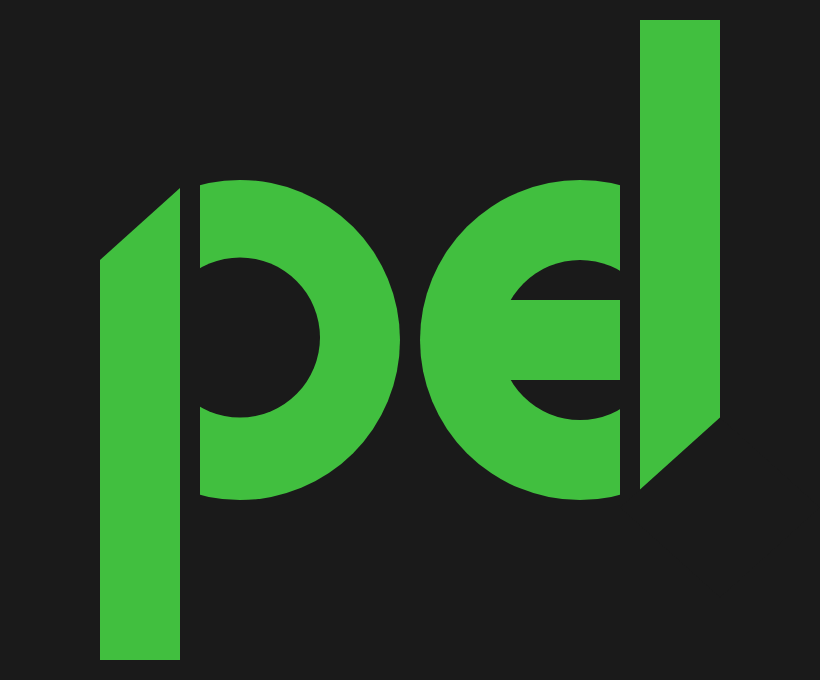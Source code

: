 <mxfile version="26.0.4">
  <diagram name="Page-1" id="PhxBp8120Z4Cl5BnsqYq">
    <mxGraphModel dx="1412" dy="943" grid="1" gridSize="10" guides="1" tooltips="1" connect="1" arrows="1" fold="1" page="1" pageScale="1" pageWidth="1100" pageHeight="850" math="0" shadow="0">
      <root>
        <mxCell id="0" />
        <mxCell id="1" parent="0" />
        <mxCell id="ge2YPgulV7cBcBBlR7BJ-18" value="" style="rounded=0;whiteSpace=wrap;html=1;strokeColor=none;fillColor=#1A1A1A;" vertex="1" parent="1">
          <mxGeometry x="320" y="240" width="410" height="340" as="geometry" />
        </mxCell>
        <mxCell id="ge2YPgulV7cBcBBlR7BJ-3" value="" style="ellipse;whiteSpace=wrap;html=1;aspect=fixed;strokeColor=none;fillColor=#41BF3F;" vertex="1" parent="1">
          <mxGeometry x="360" y="330" width="160" height="160" as="geometry" />
        </mxCell>
        <mxCell id="ge2YPgulV7cBcBBlR7BJ-5" value="" style="ellipse;whiteSpace=wrap;html=1;aspect=fixed;strokeColor=none;fillColor=#1A1A1A;" vertex="1" parent="1">
          <mxGeometry x="400" y="368.75" width="80" height="80" as="geometry" />
        </mxCell>
        <mxCell id="ge2YPgulV7cBcBBlR7BJ-4" value="" style="rounded=0;whiteSpace=wrap;html=1;fontColor=light-dark(#000000,#41BF3F);strokeColor=none;fillColor=#1A1A1A;" vertex="1" parent="1">
          <mxGeometry x="350" y="330" width="70" height="240" as="geometry" />
        </mxCell>
        <mxCell id="ge2YPgulV7cBcBBlR7BJ-2" value="" style="rounded=0;whiteSpace=wrap;html=1;fontColor=light-dark(#000000,#41BF3F);strokeColor=none;fillColor=#41BF3F;" vertex="1" parent="1">
          <mxGeometry x="370" y="330" width="40" height="240" as="geometry" />
        </mxCell>
        <mxCell id="ge2YPgulV7cBcBBlR7BJ-6" value="" style="ellipse;whiteSpace=wrap;html=1;aspect=fixed;strokeColor=none;fillColor=#41BF3F;" vertex="1" parent="1">
          <mxGeometry x="530" y="330" width="160" height="160" as="geometry" />
        </mxCell>
        <mxCell id="ge2YPgulV7cBcBBlR7BJ-7" value="" style="ellipse;whiteSpace=wrap;html=1;aspect=fixed;strokeColor=none;fillColor=#1A1A1A;" vertex="1" parent="1">
          <mxGeometry x="570" y="370" width="80" height="80" as="geometry" />
        </mxCell>
        <mxCell id="ge2YPgulV7cBcBBlR7BJ-10" value="" style="rounded=0;whiteSpace=wrap;html=1;fontColor=light-dark(#000000,#41BF3F);strokeColor=none;fillColor=#41BF3F;rotation=90;" vertex="1" parent="1">
          <mxGeometry x="578.75" y="368.75" width="40" height="82.5" as="geometry" />
        </mxCell>
        <mxCell id="ge2YPgulV7cBcBBlR7BJ-11" value="" style="rounded=0;whiteSpace=wrap;html=1;fontColor=light-dark(#000000,#41BF3F);strokeColor=none;fillColor=#1A1A1A;" vertex="1" parent="1">
          <mxGeometry x="630" y="250" width="60" height="240" as="geometry" />
        </mxCell>
        <mxCell id="ge2YPgulV7cBcBBlR7BJ-8" value="" style="rounded=0;whiteSpace=wrap;html=1;fontColor=light-dark(#000000,#41BF3F);strokeColor=none;fillColor=#41BF3F;" vertex="1" parent="1">
          <mxGeometry x="640" y="250" width="40" height="240" as="geometry" />
        </mxCell>
        <mxCell id="ge2YPgulV7cBcBBlR7BJ-16" value="" style="rhombus;whiteSpace=wrap;html=1;fillColor=#1A1A1A;strokeColor=none;" vertex="1" parent="1">
          <mxGeometry x="320" y="280" width="100" height="90" as="geometry" />
        </mxCell>
        <mxCell id="ge2YPgulV7cBcBBlR7BJ-17" value="" style="rhombus;whiteSpace=wrap;html=1;fillColor=#1A1A1A;strokeColor=none;" vertex="1" parent="1">
          <mxGeometry x="630" y="448.75" width="100" height="90" as="geometry" />
        </mxCell>
      </root>
    </mxGraphModel>
  </diagram>
</mxfile>
